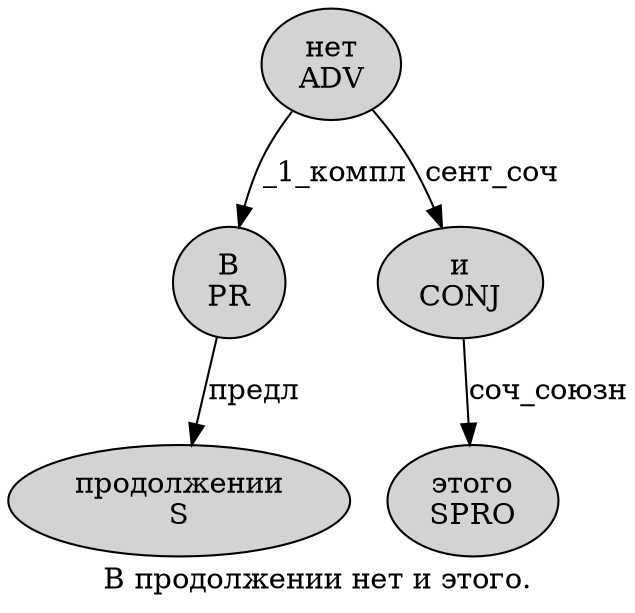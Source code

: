 digraph SENTENCE_2700 {
	graph [label="В продолжении нет и этого."]
	node [style=filled]
		0 [label="В
PR" color="" fillcolor=lightgray penwidth=1 shape=ellipse]
		1 [label="продолжении
S" color="" fillcolor=lightgray penwidth=1 shape=ellipse]
		2 [label="нет
ADV" color="" fillcolor=lightgray penwidth=1 shape=ellipse]
		3 [label="и
CONJ" color="" fillcolor=lightgray penwidth=1 shape=ellipse]
		4 [label="этого
SPRO" color="" fillcolor=lightgray penwidth=1 shape=ellipse]
			2 -> 0 [label="_1_компл"]
			2 -> 3 [label="сент_соч"]
			3 -> 4 [label="соч_союзн"]
			0 -> 1 [label="предл"]
}